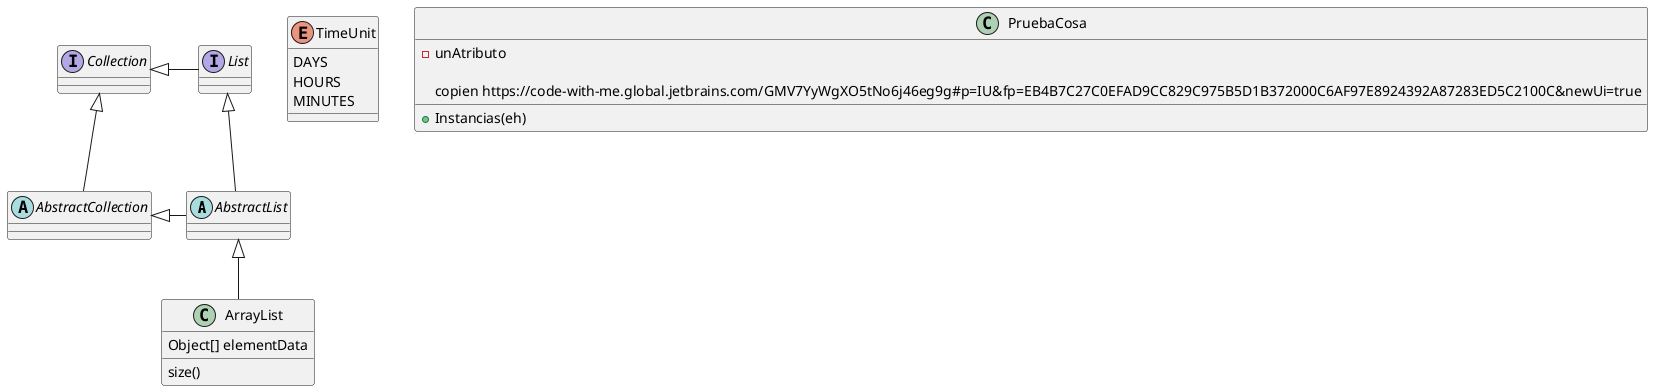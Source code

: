 @startuml
'https://plantuml.com/class-diagram

abstract class AbstractList
abstract AbstractCollection
interface List
interface Collection

List <|-- AbstractList
Collection <|-- AbstractCollection

Collection <|- List
AbstractCollection <|- AbstractList
AbstractList <|-- ArrayList

class ArrayList {
Object[] elementData
size()
}

enum TimeUnit {
DAYS
HOURS
MINUTES
}

class PruebaCosa {
- unAtributo
+ Instancias(eh)

copien https://code-with-me.global.jetbrains.com/GMV7YyWgXO5tNo6j46eg9g#p=IU&fp=EB4B7C27C0EFAD9CC829C975B5D1B372000C6AF97E8924392A87283ED5C2100C&newUi=true
}

@enduml